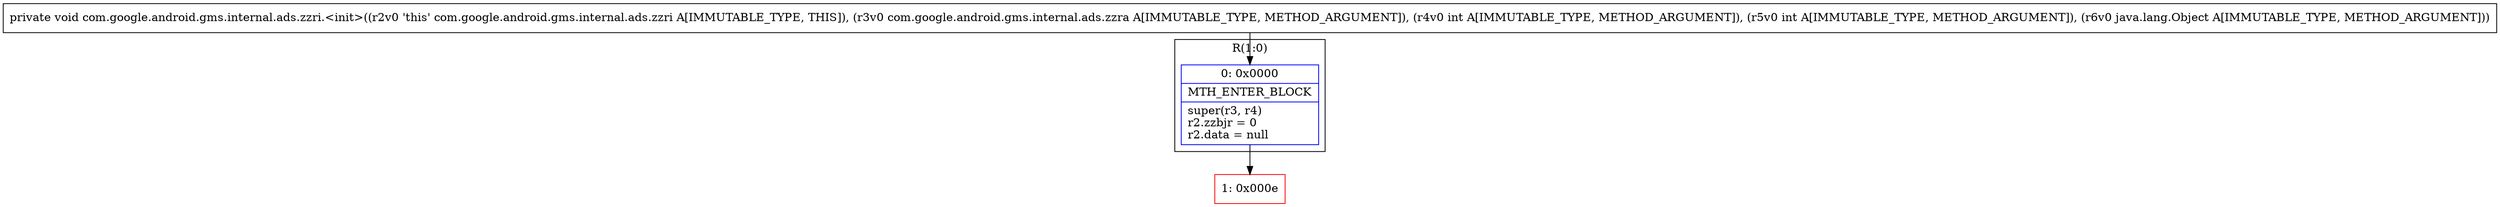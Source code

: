 digraph "CFG forcom.google.android.gms.internal.ads.zzri.\<init\>(Lcom\/google\/android\/gms\/internal\/ads\/zzra;IILjava\/lang\/Object;)V" {
subgraph cluster_Region_1629581953 {
label = "R(1:0)";
node [shape=record,color=blue];
Node_0 [shape=record,label="{0\:\ 0x0000|MTH_ENTER_BLOCK\l|super(r3, r4)\lr2.zzbjr = 0\lr2.data = null\l}"];
}
Node_1 [shape=record,color=red,label="{1\:\ 0x000e}"];
MethodNode[shape=record,label="{private void com.google.android.gms.internal.ads.zzri.\<init\>((r2v0 'this' com.google.android.gms.internal.ads.zzri A[IMMUTABLE_TYPE, THIS]), (r3v0 com.google.android.gms.internal.ads.zzra A[IMMUTABLE_TYPE, METHOD_ARGUMENT]), (r4v0 int A[IMMUTABLE_TYPE, METHOD_ARGUMENT]), (r5v0 int A[IMMUTABLE_TYPE, METHOD_ARGUMENT]), (r6v0 java.lang.Object A[IMMUTABLE_TYPE, METHOD_ARGUMENT])) }"];
MethodNode -> Node_0;
Node_0 -> Node_1;
}

